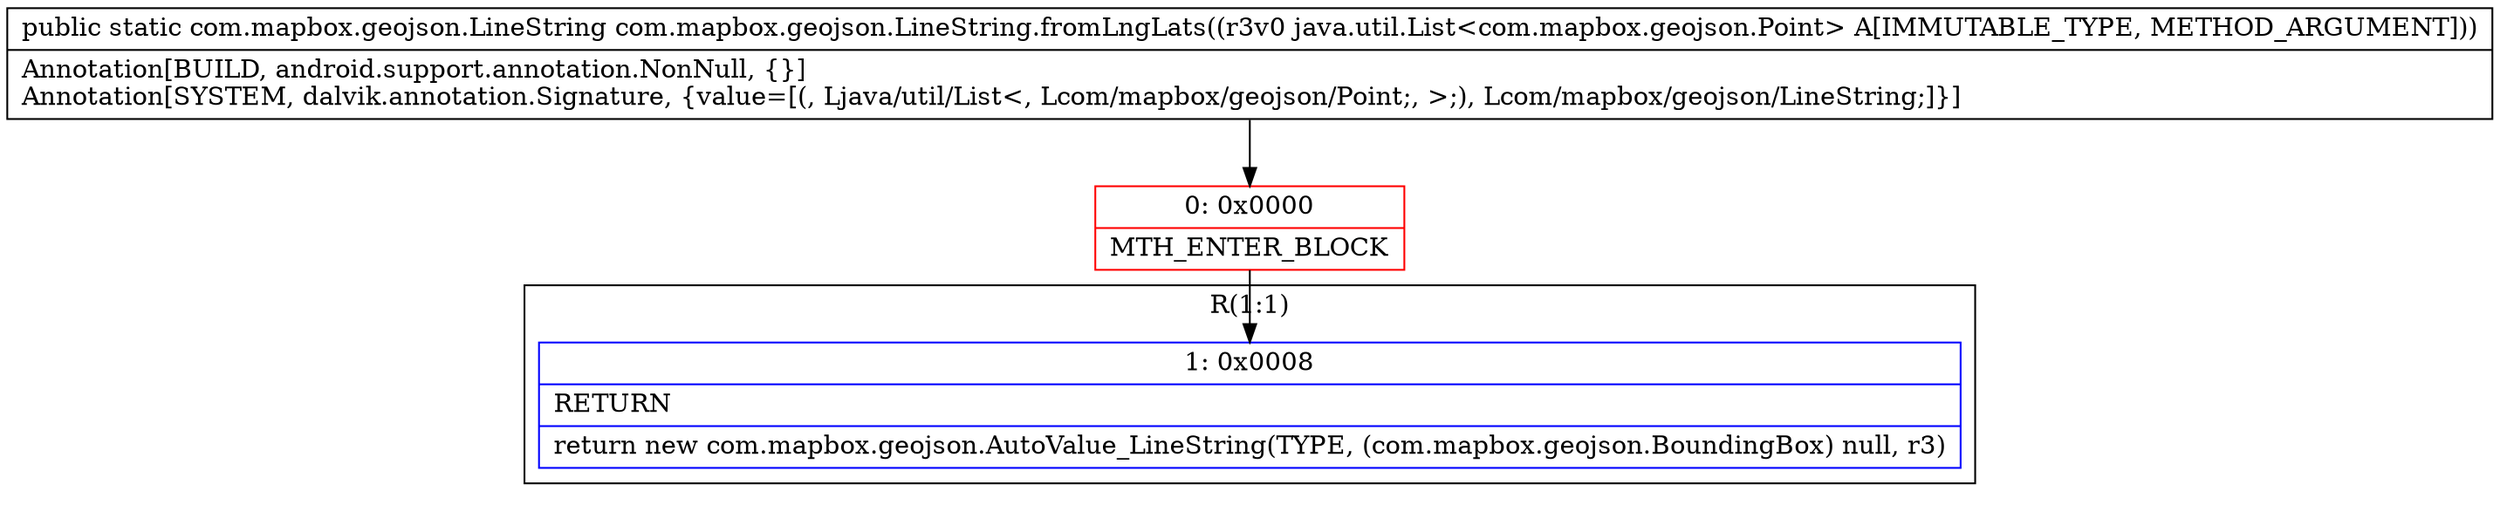 digraph "CFG forcom.mapbox.geojson.LineString.fromLngLats(Ljava\/util\/List;)Lcom\/mapbox\/geojson\/LineString;" {
subgraph cluster_Region_339222925 {
label = "R(1:1)";
node [shape=record,color=blue];
Node_1 [shape=record,label="{1\:\ 0x0008|RETURN\l|return new com.mapbox.geojson.AutoValue_LineString(TYPE, (com.mapbox.geojson.BoundingBox) null, r3)\l}"];
}
Node_0 [shape=record,color=red,label="{0\:\ 0x0000|MTH_ENTER_BLOCK\l}"];
MethodNode[shape=record,label="{public static com.mapbox.geojson.LineString com.mapbox.geojson.LineString.fromLngLats((r3v0 java.util.List\<com.mapbox.geojson.Point\> A[IMMUTABLE_TYPE, METHOD_ARGUMENT]))  | Annotation[BUILD, android.support.annotation.NonNull, \{\}]\lAnnotation[SYSTEM, dalvik.annotation.Signature, \{value=[(, Ljava\/util\/List\<, Lcom\/mapbox\/geojson\/Point;, \>;), Lcom\/mapbox\/geojson\/LineString;]\}]\l}"];
MethodNode -> Node_0;
Node_0 -> Node_1;
}

